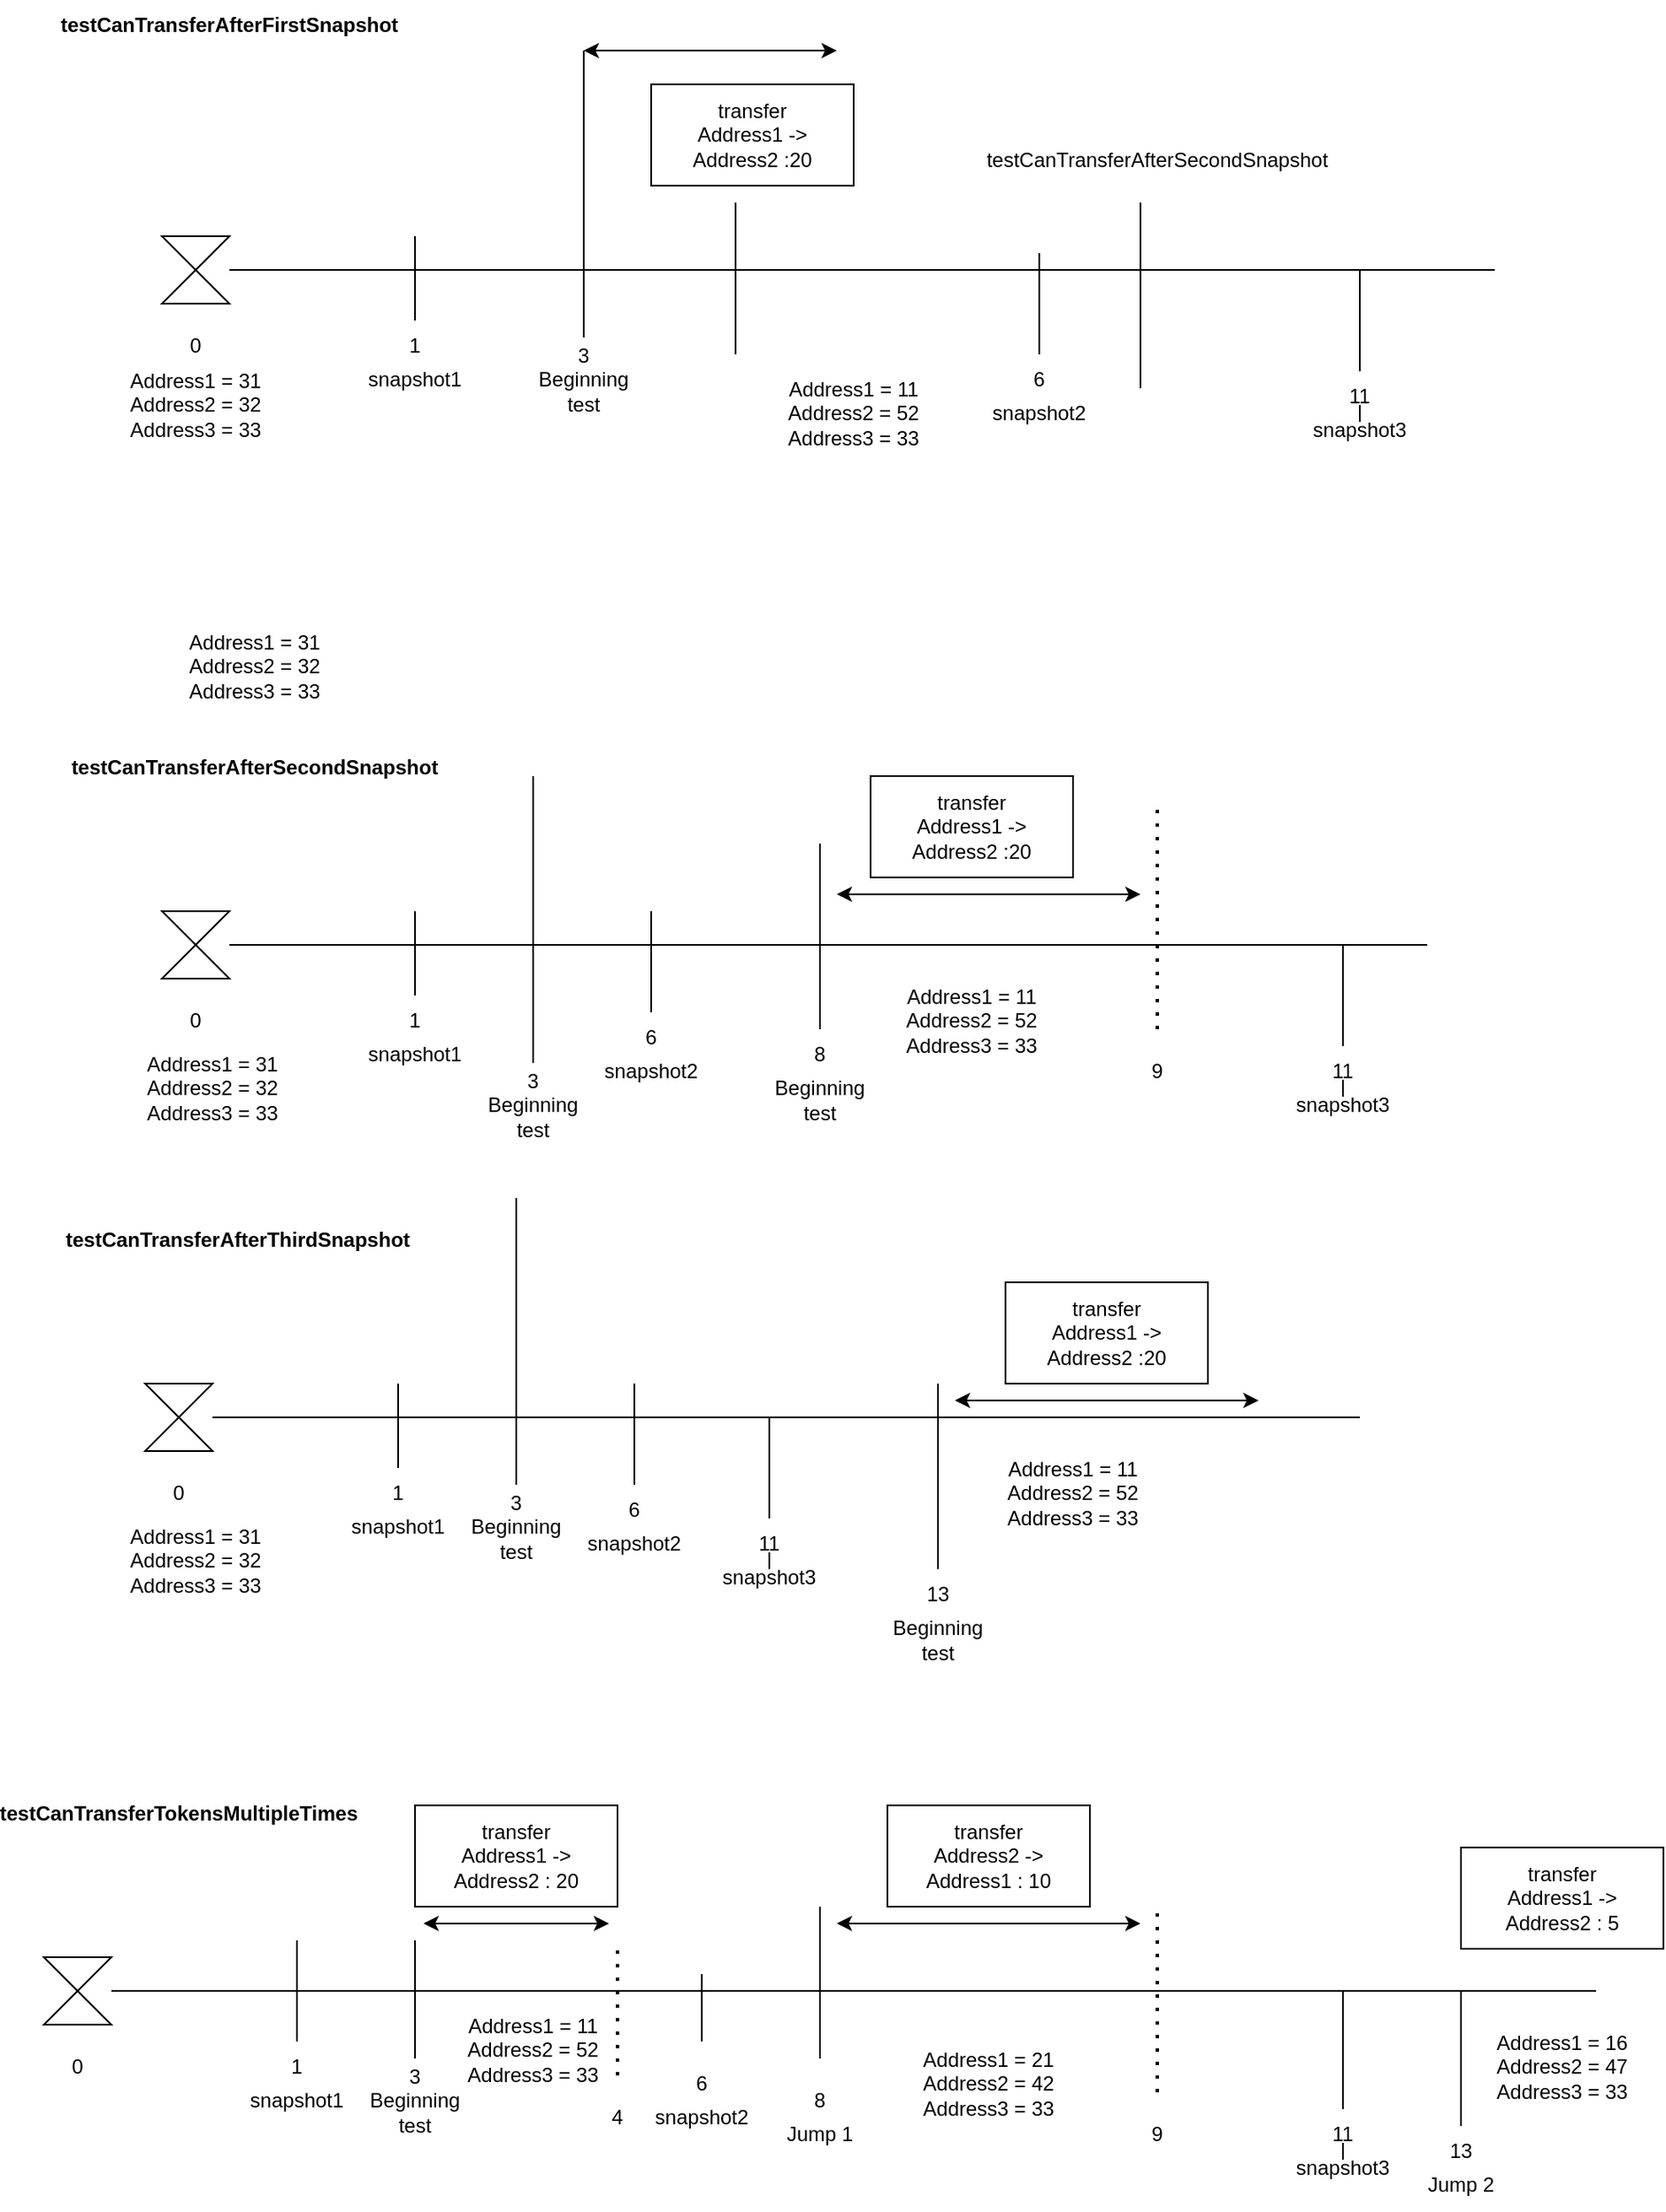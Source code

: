 <mxfile version="20.6.2" type="device"><diagram id="RbVFQ08ma4op5jLbcVC7" name="Page-1"><mxGraphModel dx="2450" dy="961" grid="1" gridSize="10" guides="1" tooltips="1" connect="1" arrows="1" fold="1" page="1" pageScale="1" pageWidth="1100" pageHeight="850" math="0" shadow="0"><root><mxCell id="0"/><mxCell id="1" parent="0"/><mxCell id="pQzyU3j9HPhgZLkET7AI-3" value="" style="endArrow=none;html=1;rounded=0;" parent="1" source="pQzyU3j9HPhgZLkET7AI-4" edge="1"><mxGeometry width="50" height="50" relative="1" as="geometry"><mxPoint x="40" y="280" as="sourcePoint"/><mxPoint x="810" y="280" as="targetPoint"/></mxGeometry></mxCell><mxCell id="pQzyU3j9HPhgZLkET7AI-4" value="" style="shape=collate;whiteSpace=wrap;html=1;" parent="1" vertex="1"><mxGeometry x="20" y="260" width="40" height="40" as="geometry"/></mxCell><mxCell id="pQzyU3j9HPhgZLkET7AI-6" value="0" style="text;html=1;strokeColor=none;fillColor=none;align=center;verticalAlign=middle;whiteSpace=wrap;rounded=0;" parent="1" vertex="1"><mxGeometry x="10" y="310" width="60" height="30" as="geometry"/></mxCell><mxCell id="pQzyU3j9HPhgZLkET7AI-7" value="" style="endArrow=none;html=1;rounded=0;" parent="1" edge="1"><mxGeometry width="50" height="50" relative="1" as="geometry"><mxPoint x="170" y="310" as="sourcePoint"/><mxPoint x="170" y="260" as="targetPoint"/></mxGeometry></mxCell><mxCell id="pQzyU3j9HPhgZLkET7AI-8" value="1" style="text;html=1;strokeColor=none;fillColor=none;align=center;verticalAlign=middle;whiteSpace=wrap;rounded=0;" parent="1" vertex="1"><mxGeometry x="140" y="310" width="60" height="30" as="geometry"/></mxCell><mxCell id="pQzyU3j9HPhgZLkET7AI-9" value="6" style="text;html=1;strokeColor=none;fillColor=none;align=center;verticalAlign=middle;whiteSpace=wrap;rounded=0;" parent="1" vertex="1"><mxGeometry x="510" y="330" width="60" height="30" as="geometry"/></mxCell><mxCell id="pQzyU3j9HPhgZLkET7AI-11" value="" style="endArrow=none;html=1;rounded=0;" parent="1" edge="1"><mxGeometry width="50" height="50" relative="1" as="geometry"><mxPoint x="540" y="330" as="sourcePoint"/><mxPoint x="540" y="270" as="targetPoint"/></mxGeometry></mxCell><mxCell id="pQzyU3j9HPhgZLkET7AI-12" value="snapshot1" style="text;html=1;strokeColor=none;fillColor=none;align=center;verticalAlign=middle;whiteSpace=wrap;rounded=0;" parent="1" vertex="1"><mxGeometry x="140" y="330" width="60" height="30" as="geometry"/></mxCell><mxCell id="pQzyU3j9HPhgZLkET7AI-13" value="snapshot2" style="text;html=1;strokeColor=none;fillColor=none;align=center;verticalAlign=middle;whiteSpace=wrap;rounded=0;" parent="1" vertex="1"><mxGeometry x="510" y="350" width="60" height="30" as="geometry"/></mxCell><mxCell id="pQzyU3j9HPhgZLkET7AI-14" value="snapshot3" style="text;html=1;strokeColor=none;fillColor=none;align=center;verticalAlign=middle;whiteSpace=wrap;rounded=0;" parent="1" vertex="1"><mxGeometry x="700" y="360" width="60" height="30" as="geometry"/></mxCell><mxCell id="pQzyU3j9HPhgZLkET7AI-15" value="" style="endArrow=none;html=1;rounded=0;startArrow=none;" parent="1" source="pQzyU3j9HPhgZLkET7AI-10" edge="1"><mxGeometry width="50" height="50" relative="1" as="geometry"><mxPoint x="730" y="360" as="sourcePoint"/><mxPoint x="730" y="280" as="targetPoint"/></mxGeometry></mxCell><mxCell id="pQzyU3j9HPhgZLkET7AI-10" value="11" style="text;html=1;strokeColor=none;fillColor=none;align=center;verticalAlign=middle;whiteSpace=wrap;rounded=0;" parent="1" vertex="1"><mxGeometry x="700" y="340" width="60" height="30" as="geometry"/></mxCell><mxCell id="pQzyU3j9HPhgZLkET7AI-16" value="" style="endArrow=none;html=1;rounded=0;" parent="1" target="pQzyU3j9HPhgZLkET7AI-10" edge="1"><mxGeometry width="50" height="50" relative="1" as="geometry"><mxPoint x="730" y="360" as="sourcePoint"/><mxPoint x="730" y="280" as="targetPoint"/></mxGeometry></mxCell><mxCell id="pQzyU3j9HPhgZLkET7AI-17" value="" style="endArrow=none;html=1;rounded=0;" parent="1" edge="1"><mxGeometry width="50" height="50" relative="1" as="geometry"><mxPoint x="270" y="320" as="sourcePoint"/><mxPoint x="270" y="260" as="targetPoint"/></mxGeometry></mxCell><mxCell id="pQzyU3j9HPhgZLkET7AI-18" value="&lt;b&gt;testCanTransferAfterFirstSnapshot&lt;/b&gt;" style="text;html=1;strokeColor=none;fillColor=none;align=center;verticalAlign=middle;whiteSpace=wrap;rounded=0;" parent="1" vertex="1"><mxGeometry x="30" y="120" width="60" height="30" as="geometry"/></mxCell><mxCell id="pQzyU3j9HPhgZLkET7AI-19" value="Address1 = 31&lt;br&gt;Address2 = 32&lt;br&gt;Address3 = 33" style="text;html=1;strokeColor=none;fillColor=none;align=center;verticalAlign=middle;whiteSpace=wrap;rounded=0;" parent="1" vertex="1"><mxGeometry y="295" width="80" height="130" as="geometry"/></mxCell><mxCell id="pQzyU3j9HPhgZLkET7AI-20" value="Address1 = 31&lt;br&gt;Address2 = 32&lt;br&gt;Address3 = 33" style="text;html=1;strokeColor=none;fillColor=none;align=center;verticalAlign=middle;whiteSpace=wrap;rounded=0;" parent="1" vertex="1"><mxGeometry x="-20" y="450" width="190" height="130" as="geometry"/></mxCell><mxCell id="pQzyU3j9HPhgZLkET7AI-21" value="" style="endArrow=none;html=1;rounded=0;" parent="1" edge="1"><mxGeometry width="50" height="50" relative="1" as="geometry"><mxPoint x="360" y="330" as="sourcePoint"/><mxPoint x="360" y="240" as="targetPoint"/></mxGeometry></mxCell><mxCell id="pQzyU3j9HPhgZLkET7AI-23" value="Address1 = 11&lt;br&gt;Address2 = 52&lt;br&gt;Address3 = 33" style="text;html=1;strokeColor=none;fillColor=none;align=center;verticalAlign=middle;whiteSpace=wrap;rounded=0;" parent="1" vertex="1"><mxGeometry x="390" y="300" width="80" height="130" as="geometry"/></mxCell><mxCell id="pQzyU3j9HPhgZLkET7AI-24" value="3&lt;br&gt;Beginning test" style="text;html=1;strokeColor=none;fillColor=none;align=center;verticalAlign=middle;whiteSpace=wrap;rounded=0;" parent="1" vertex="1"><mxGeometry x="240" y="330" width="60" height="30" as="geometry"/></mxCell><mxCell id="pQzyU3j9HPhgZLkET7AI-26" value="" style="endArrow=none;html=1;rounded=0;" parent="1" edge="1"><mxGeometry width="50" height="50" relative="1" as="geometry"><mxPoint x="270" y="280" as="sourcePoint"/><mxPoint x="270" y="150" as="targetPoint"/></mxGeometry></mxCell><mxCell id="pQzyU3j9HPhgZLkET7AI-27" value="transfer&lt;br&gt;Address1 -&amp;gt; Address2 :20" style="rounded=0;whiteSpace=wrap;html=1;" parent="1" vertex="1"><mxGeometry x="310" y="170" width="120" height="60" as="geometry"/></mxCell><mxCell id="pQzyU3j9HPhgZLkET7AI-28" value="" style="endArrow=classic;startArrow=classic;html=1;rounded=0;" parent="1" edge="1"><mxGeometry width="50" height="50" relative="1" as="geometry"><mxPoint x="270" y="150" as="sourcePoint"/><mxPoint x="420" y="150" as="targetPoint"/></mxGeometry></mxCell><mxCell id="pQzyU3j9HPhgZLkET7AI-29" value="" style="endArrow=none;html=1;rounded=0;" parent="1" edge="1"><mxGeometry width="50" height="50" relative="1" as="geometry"><mxPoint x="600" y="350" as="sourcePoint"/><mxPoint x="600" y="240" as="targetPoint"/></mxGeometry></mxCell><mxCell id="pQzyU3j9HPhgZLkET7AI-30" value="testCanTransferAfterSecondSnapshot" style="text;html=1;strokeColor=none;fillColor=none;align=center;verticalAlign=middle;whiteSpace=wrap;rounded=0;" parent="1" vertex="1"><mxGeometry x="580" y="200" width="60" height="30" as="geometry"/></mxCell><mxCell id="pQzyU3j9HPhgZLkET7AI-31" value="" style="endArrow=none;html=1;rounded=0;" parent="1" source="pQzyU3j9HPhgZLkET7AI-32" edge="1"><mxGeometry width="50" height="50" relative="1" as="geometry"><mxPoint x="40" y="680" as="sourcePoint"/><mxPoint x="770" y="680" as="targetPoint"/></mxGeometry></mxCell><mxCell id="pQzyU3j9HPhgZLkET7AI-32" value="" style="shape=collate;whiteSpace=wrap;html=1;" parent="1" vertex="1"><mxGeometry x="20" y="660" width="40" height="40" as="geometry"/></mxCell><mxCell id="pQzyU3j9HPhgZLkET7AI-33" value="0" style="text;html=1;strokeColor=none;fillColor=none;align=center;verticalAlign=middle;whiteSpace=wrap;rounded=0;" parent="1" vertex="1"><mxGeometry x="10" y="710" width="60" height="30" as="geometry"/></mxCell><mxCell id="pQzyU3j9HPhgZLkET7AI-34" value="" style="endArrow=none;html=1;rounded=0;" parent="1" edge="1"><mxGeometry width="50" height="50" relative="1" as="geometry"><mxPoint x="170" y="710" as="sourcePoint"/><mxPoint x="170" y="660" as="targetPoint"/></mxGeometry></mxCell><mxCell id="pQzyU3j9HPhgZLkET7AI-35" value="1" style="text;html=1;strokeColor=none;fillColor=none;align=center;verticalAlign=middle;whiteSpace=wrap;rounded=0;" parent="1" vertex="1"><mxGeometry x="140" y="710" width="60" height="30" as="geometry"/></mxCell><mxCell id="pQzyU3j9HPhgZLkET7AI-36" value="6" style="text;html=1;strokeColor=none;fillColor=none;align=center;verticalAlign=middle;whiteSpace=wrap;rounded=0;" parent="1" vertex="1"><mxGeometry x="280" y="720" width="60" height="30" as="geometry"/></mxCell><mxCell id="pQzyU3j9HPhgZLkET7AI-37" value="" style="endArrow=none;html=1;rounded=0;" parent="1" edge="1"><mxGeometry width="50" height="50" relative="1" as="geometry"><mxPoint x="310" y="720" as="sourcePoint"/><mxPoint x="310" y="660" as="targetPoint"/></mxGeometry></mxCell><mxCell id="pQzyU3j9HPhgZLkET7AI-38" value="snapshot1" style="text;html=1;strokeColor=none;fillColor=none;align=center;verticalAlign=middle;whiteSpace=wrap;rounded=0;" parent="1" vertex="1"><mxGeometry x="140" y="730" width="60" height="30" as="geometry"/></mxCell><mxCell id="pQzyU3j9HPhgZLkET7AI-39" value="snapshot2" style="text;html=1;strokeColor=none;fillColor=none;align=center;verticalAlign=middle;whiteSpace=wrap;rounded=0;" parent="1" vertex="1"><mxGeometry x="280" y="740" width="60" height="30" as="geometry"/></mxCell><mxCell id="pQzyU3j9HPhgZLkET7AI-40" value="snapshot3" style="text;html=1;strokeColor=none;fillColor=none;align=center;verticalAlign=middle;whiteSpace=wrap;rounded=0;" parent="1" vertex="1"><mxGeometry x="690" y="760" width="60" height="30" as="geometry"/></mxCell><mxCell id="pQzyU3j9HPhgZLkET7AI-41" value="" style="endArrow=none;html=1;rounded=0;startArrow=none;" parent="1" source="pQzyU3j9HPhgZLkET7AI-42" edge="1"><mxGeometry width="50" height="50" relative="1" as="geometry"><mxPoint x="720" y="760" as="sourcePoint"/><mxPoint x="720" y="680" as="targetPoint"/></mxGeometry></mxCell><mxCell id="pQzyU3j9HPhgZLkET7AI-42" value="11" style="text;html=1;strokeColor=none;fillColor=none;align=center;verticalAlign=middle;whiteSpace=wrap;rounded=0;" parent="1" vertex="1"><mxGeometry x="690" y="740" width="60" height="30" as="geometry"/></mxCell><mxCell id="pQzyU3j9HPhgZLkET7AI-43" value="" style="endArrow=none;html=1;rounded=0;" parent="1" target="pQzyU3j9HPhgZLkET7AI-42" edge="1"><mxGeometry width="50" height="50" relative="1" as="geometry"><mxPoint x="720" y="760" as="sourcePoint"/><mxPoint x="720" y="680" as="targetPoint"/></mxGeometry></mxCell><mxCell id="pQzyU3j9HPhgZLkET7AI-45" value="Address1 = 31&lt;br&gt;Address2 = 32&lt;br&gt;Address3 = 33" style="text;html=1;strokeColor=none;fillColor=none;align=center;verticalAlign=middle;whiteSpace=wrap;rounded=0;" parent="1" vertex="1"><mxGeometry x="10" y="700" width="80" height="130" as="geometry"/></mxCell><mxCell id="pQzyU3j9HPhgZLkET7AI-47" value="Address1 = 11&lt;br&gt;Address2 = 52&lt;br&gt;Address3 = 33" style="text;html=1;strokeColor=none;fillColor=none;align=center;verticalAlign=middle;whiteSpace=wrap;rounded=0;" parent="1" vertex="1"><mxGeometry x="460" y="660" width="80" height="130" as="geometry"/></mxCell><mxCell id="pQzyU3j9HPhgZLkET7AI-48" value="&lt;br&gt;Beginning test" style="text;html=1;strokeColor=none;fillColor=none;align=center;verticalAlign=middle;whiteSpace=wrap;rounded=0;" parent="1" vertex="1"><mxGeometry x="380" y="750" width="60" height="30" as="geometry"/></mxCell><mxCell id="pQzyU3j9HPhgZLkET7AI-50" value="transfer&lt;br&gt;Address1 -&amp;gt; Address2 :20" style="rounded=0;whiteSpace=wrap;html=1;" parent="1" vertex="1"><mxGeometry x="440" y="580" width="120" height="60" as="geometry"/></mxCell><mxCell id="pQzyU3j9HPhgZLkET7AI-51" value="" style="endArrow=classic;startArrow=classic;html=1;rounded=0;" parent="1" edge="1"><mxGeometry width="50" height="50" relative="1" as="geometry"><mxPoint x="600" y="650" as="sourcePoint"/><mxPoint x="420" y="650" as="targetPoint"/></mxGeometry></mxCell><mxCell id="pQzyU3j9HPhgZLkET7AI-52" value="" style="endArrow=none;html=1;rounded=0;" parent="1" edge="1"><mxGeometry width="50" height="50" relative="1" as="geometry"><mxPoint x="410" y="730" as="sourcePoint"/><mxPoint x="410" y="620" as="targetPoint"/></mxGeometry></mxCell><mxCell id="pQzyU3j9HPhgZLkET7AI-54" value="8" style="text;html=1;strokeColor=none;fillColor=none;align=center;verticalAlign=middle;whiteSpace=wrap;rounded=0;" parent="1" vertex="1"><mxGeometry x="380" y="730" width="60" height="30" as="geometry"/></mxCell><mxCell id="pQzyU3j9HPhgZLkET7AI-55" value="&lt;b&gt;testCanTransferAfterSecondSnapshot&lt;/b&gt;" style="text;html=1;strokeColor=none;fillColor=none;align=center;verticalAlign=middle;whiteSpace=wrap;rounded=0;" parent="1" vertex="1"><mxGeometry x="45" y="560" width="60" height="30" as="geometry"/></mxCell><mxCell id="pQzyU3j9HPhgZLkET7AI-57" value="9" style="text;html=1;strokeColor=none;fillColor=none;align=center;verticalAlign=middle;whiteSpace=wrap;rounded=0;" parent="1" vertex="1"><mxGeometry x="580" y="740" width="60" height="30" as="geometry"/></mxCell><mxCell id="iAUVlh3dBSQbw4XSHdDf-1" value="" style="endArrow=none;html=1;rounded=0;" parent="1" source="iAUVlh3dBSQbw4XSHdDf-2" edge="1"><mxGeometry width="50" height="50" relative="1" as="geometry"><mxPoint x="30" y="960" as="sourcePoint"/><mxPoint x="730" y="960" as="targetPoint"/></mxGeometry></mxCell><mxCell id="iAUVlh3dBSQbw4XSHdDf-2" value="" style="shape=collate;whiteSpace=wrap;html=1;" parent="1" vertex="1"><mxGeometry x="10" y="940" width="40" height="40" as="geometry"/></mxCell><mxCell id="iAUVlh3dBSQbw4XSHdDf-3" value="0" style="text;html=1;strokeColor=none;fillColor=none;align=center;verticalAlign=middle;whiteSpace=wrap;rounded=0;" parent="1" vertex="1"><mxGeometry y="990" width="60" height="30" as="geometry"/></mxCell><mxCell id="iAUVlh3dBSQbw4XSHdDf-4" value="" style="endArrow=none;html=1;rounded=0;" parent="1" edge="1"><mxGeometry width="50" height="50" relative="1" as="geometry"><mxPoint x="160" y="990" as="sourcePoint"/><mxPoint x="160" y="940" as="targetPoint"/></mxGeometry></mxCell><mxCell id="iAUVlh3dBSQbw4XSHdDf-5" value="1" style="text;html=1;strokeColor=none;fillColor=none;align=center;verticalAlign=middle;whiteSpace=wrap;rounded=0;" parent="1" vertex="1"><mxGeometry x="130" y="990" width="60" height="30" as="geometry"/></mxCell><mxCell id="iAUVlh3dBSQbw4XSHdDf-6" value="6" style="text;html=1;strokeColor=none;fillColor=none;align=center;verticalAlign=middle;whiteSpace=wrap;rounded=0;" parent="1" vertex="1"><mxGeometry x="270" y="1000" width="60" height="30" as="geometry"/></mxCell><mxCell id="iAUVlh3dBSQbw4XSHdDf-7" value="" style="endArrow=none;html=1;rounded=0;" parent="1" edge="1"><mxGeometry width="50" height="50" relative="1" as="geometry"><mxPoint x="300" y="1000" as="sourcePoint"/><mxPoint x="300" y="940" as="targetPoint"/></mxGeometry></mxCell><mxCell id="iAUVlh3dBSQbw4XSHdDf-8" value="snapshot1" style="text;html=1;strokeColor=none;fillColor=none;align=center;verticalAlign=middle;whiteSpace=wrap;rounded=0;" parent="1" vertex="1"><mxGeometry x="130" y="1010" width="60" height="30" as="geometry"/></mxCell><mxCell id="iAUVlh3dBSQbw4XSHdDf-9" value="snapshot2" style="text;html=1;strokeColor=none;fillColor=none;align=center;verticalAlign=middle;whiteSpace=wrap;rounded=0;" parent="1" vertex="1"><mxGeometry x="270" y="1020" width="60" height="30" as="geometry"/></mxCell><mxCell id="iAUVlh3dBSQbw4XSHdDf-10" value="snapshot3" style="text;html=1;strokeColor=none;fillColor=none;align=center;verticalAlign=middle;whiteSpace=wrap;rounded=0;" parent="1" vertex="1"><mxGeometry x="350" y="1040" width="60" height="30" as="geometry"/></mxCell><mxCell id="iAUVlh3dBSQbw4XSHdDf-11" value="" style="endArrow=none;html=1;rounded=0;startArrow=none;" parent="1" source="iAUVlh3dBSQbw4XSHdDf-12" edge="1"><mxGeometry width="50" height="50" relative="1" as="geometry"><mxPoint x="380" y="1040" as="sourcePoint"/><mxPoint x="380" y="960" as="targetPoint"/></mxGeometry></mxCell><mxCell id="iAUVlh3dBSQbw4XSHdDf-12" value="11" style="text;html=1;strokeColor=none;fillColor=none;align=center;verticalAlign=middle;whiteSpace=wrap;rounded=0;" parent="1" vertex="1"><mxGeometry x="350" y="1020" width="60" height="30" as="geometry"/></mxCell><mxCell id="iAUVlh3dBSQbw4XSHdDf-13" value="" style="endArrow=none;html=1;rounded=0;" parent="1" target="iAUVlh3dBSQbw4XSHdDf-12" edge="1"><mxGeometry width="50" height="50" relative="1" as="geometry"><mxPoint x="380" y="1040" as="sourcePoint"/><mxPoint x="380" y="960" as="targetPoint"/></mxGeometry></mxCell><mxCell id="iAUVlh3dBSQbw4XSHdDf-14" value="Address1 = 31&lt;br&gt;Address2 = 32&lt;br&gt;Address3 = 33" style="text;html=1;strokeColor=none;fillColor=none;align=center;verticalAlign=middle;whiteSpace=wrap;rounded=0;" parent="1" vertex="1"><mxGeometry y="980" width="80" height="130" as="geometry"/></mxCell><mxCell id="iAUVlh3dBSQbw4XSHdDf-15" value="Address1 = 11&lt;br&gt;Address2 = 52&lt;br&gt;Address3 = 33" style="text;html=1;strokeColor=none;fillColor=none;align=center;verticalAlign=middle;whiteSpace=wrap;rounded=0;" parent="1" vertex="1"><mxGeometry x="520" y="940" width="80" height="130" as="geometry"/></mxCell><mxCell id="iAUVlh3dBSQbw4XSHdDf-16" value="&lt;br&gt;Beginning test" style="text;html=1;strokeColor=none;fillColor=none;align=center;verticalAlign=middle;whiteSpace=wrap;rounded=0;" parent="1" vertex="1"><mxGeometry x="450" y="1070" width="60" height="30" as="geometry"/></mxCell><mxCell id="iAUVlh3dBSQbw4XSHdDf-17" value="transfer&lt;br&gt;Address1 -&amp;gt; Address2 :20" style="rounded=0;whiteSpace=wrap;html=1;" parent="1" vertex="1"><mxGeometry x="520" y="880" width="120" height="60" as="geometry"/></mxCell><mxCell id="iAUVlh3dBSQbw4XSHdDf-18" value="" style="endArrow=classic;startArrow=classic;html=1;rounded=0;" parent="1" edge="1"><mxGeometry width="50" height="50" relative="1" as="geometry"><mxPoint x="670" y="950" as="sourcePoint"/><mxPoint x="490" y="950" as="targetPoint"/></mxGeometry></mxCell><mxCell id="iAUVlh3dBSQbw4XSHdDf-19" value="" style="endArrow=none;html=1;rounded=0;" parent="1" edge="1"><mxGeometry width="50" height="50" relative="1" as="geometry"><mxPoint x="480" y="1050" as="sourcePoint"/><mxPoint x="480" y="940" as="targetPoint"/></mxGeometry></mxCell><mxCell id="iAUVlh3dBSQbw4XSHdDf-20" value="13" style="text;html=1;strokeColor=none;fillColor=none;align=center;verticalAlign=middle;whiteSpace=wrap;rounded=0;" parent="1" vertex="1"><mxGeometry x="450" y="1050" width="60" height="30" as="geometry"/></mxCell><mxCell id="iAUVlh3dBSQbw4XSHdDf-21" value="&lt;b&gt;testCanTransferAfterThirdSnapshot&lt;/b&gt;" style="text;html=1;strokeColor=none;fillColor=none;align=center;verticalAlign=middle;whiteSpace=wrap;rounded=0;" parent="1" vertex="1"><mxGeometry x="35" y="840" width="60" height="30" as="geometry"/></mxCell><mxCell id="iAUVlh3dBSQbw4XSHdDf-23" value="" style="endArrow=none;html=1;rounded=0;" parent="1" source="iAUVlh3dBSQbw4XSHdDf-24" edge="1"><mxGeometry width="50" height="50" relative="1" as="geometry"><mxPoint x="-30" y="1300" as="sourcePoint"/><mxPoint x="870" y="1300" as="targetPoint"/></mxGeometry></mxCell><mxCell id="iAUVlh3dBSQbw4XSHdDf-24" value="" style="shape=collate;whiteSpace=wrap;html=1;" parent="1" vertex="1"><mxGeometry x="-50" y="1280" width="40" height="40" as="geometry"/></mxCell><mxCell id="iAUVlh3dBSQbw4XSHdDf-25" value="0" style="text;html=1;strokeColor=none;fillColor=none;align=center;verticalAlign=middle;whiteSpace=wrap;rounded=0;" parent="1" vertex="1"><mxGeometry x="-60" y="1330" width="60" height="30" as="geometry"/></mxCell><mxCell id="iAUVlh3dBSQbw4XSHdDf-26" value="" style="endArrow=none;html=1;rounded=0;" parent="1" edge="1"><mxGeometry width="50" height="50" relative="1" as="geometry"><mxPoint x="100" y="1330" as="sourcePoint"/><mxPoint x="100" y="1270" as="targetPoint"/></mxGeometry></mxCell><mxCell id="iAUVlh3dBSQbw4XSHdDf-27" value="1" style="text;html=1;strokeColor=none;fillColor=none;align=center;verticalAlign=middle;whiteSpace=wrap;rounded=0;" parent="1" vertex="1"><mxGeometry x="70" y="1330" width="60" height="30" as="geometry"/></mxCell><mxCell id="iAUVlh3dBSQbw4XSHdDf-28" value="6" style="text;html=1;strokeColor=none;fillColor=none;align=center;verticalAlign=middle;whiteSpace=wrap;rounded=0;" parent="1" vertex="1"><mxGeometry x="310" y="1340" width="60" height="30" as="geometry"/></mxCell><mxCell id="iAUVlh3dBSQbw4XSHdDf-29" value="" style="endArrow=none;html=1;rounded=0;" parent="1" edge="1"><mxGeometry width="50" height="50" relative="1" as="geometry"><mxPoint x="340" y="1330" as="sourcePoint"/><mxPoint x="340" y="1290" as="targetPoint"/></mxGeometry></mxCell><mxCell id="iAUVlh3dBSQbw4XSHdDf-30" value="snapshot1" style="text;html=1;strokeColor=none;fillColor=none;align=center;verticalAlign=middle;whiteSpace=wrap;rounded=0;" parent="1" vertex="1"><mxGeometry x="70" y="1350" width="60" height="30" as="geometry"/></mxCell><mxCell id="iAUVlh3dBSQbw4XSHdDf-31" value="snapshot2" style="text;html=1;strokeColor=none;fillColor=none;align=center;verticalAlign=middle;whiteSpace=wrap;rounded=0;" parent="1" vertex="1"><mxGeometry x="310" y="1360" width="60" height="30" as="geometry"/></mxCell><mxCell id="iAUVlh3dBSQbw4XSHdDf-32" value="snapshot3" style="text;html=1;strokeColor=none;fillColor=none;align=center;verticalAlign=middle;whiteSpace=wrap;rounded=0;" parent="1" vertex="1"><mxGeometry x="690" y="1390" width="60" height="30" as="geometry"/></mxCell><mxCell id="iAUVlh3dBSQbw4XSHdDf-33" value="" style="endArrow=none;html=1;rounded=0;startArrow=none;" parent="1" source="iAUVlh3dBSQbw4XSHdDf-34" edge="1"><mxGeometry width="50" height="50" relative="1" as="geometry"><mxPoint x="720" y="1390" as="sourcePoint"/><mxPoint x="720" y="1300" as="targetPoint"/></mxGeometry></mxCell><mxCell id="iAUVlh3dBSQbw4XSHdDf-34" value="11" style="text;html=1;strokeColor=none;fillColor=none;align=center;verticalAlign=middle;whiteSpace=wrap;rounded=0;" parent="1" vertex="1"><mxGeometry x="690" y="1370" width="60" height="30" as="geometry"/></mxCell><mxCell id="iAUVlh3dBSQbw4XSHdDf-35" value="" style="endArrow=none;html=1;rounded=0;" parent="1" target="iAUVlh3dBSQbw4XSHdDf-34" edge="1"><mxGeometry width="50" height="50" relative="1" as="geometry"><mxPoint x="720" y="1390" as="sourcePoint"/><mxPoint x="720" y="1310" as="targetPoint"/></mxGeometry></mxCell><mxCell id="iAUVlh3dBSQbw4XSHdDf-36" value="Address1 = 11&lt;br&gt;Address2 = 52&lt;br&gt;Address3 = 33" style="text;html=1;strokeColor=none;fillColor=none;align=center;verticalAlign=middle;whiteSpace=wrap;rounded=0;" parent="1" vertex="1"><mxGeometry x="200" y="1270" width="80" height="130" as="geometry"/></mxCell><mxCell id="iAUVlh3dBSQbw4XSHdDf-37" value="Jump 1" style="text;html=1;strokeColor=none;fillColor=none;align=center;verticalAlign=middle;whiteSpace=wrap;rounded=0;" parent="1" vertex="1"><mxGeometry x="380" y="1370" width="60" height="30" as="geometry"/></mxCell><mxCell id="iAUVlh3dBSQbw4XSHdDf-38" value="transfer&lt;br&gt;Address2 -&amp;gt; Address1 : 10" style="rounded=0;whiteSpace=wrap;html=1;" parent="1" vertex="1"><mxGeometry x="450" y="1190" width="120" height="60" as="geometry"/></mxCell><mxCell id="iAUVlh3dBSQbw4XSHdDf-39" value="" style="endArrow=classic;startArrow=classic;html=1;rounded=0;" parent="1" edge="1"><mxGeometry width="50" height="50" relative="1" as="geometry"><mxPoint x="600" y="1260" as="sourcePoint"/><mxPoint x="420" y="1260" as="targetPoint"/></mxGeometry></mxCell><mxCell id="iAUVlh3dBSQbw4XSHdDf-40" value="" style="endArrow=none;html=1;rounded=0;" parent="1" edge="1"><mxGeometry width="50" height="50" relative="1" as="geometry"><mxPoint x="410" y="1340" as="sourcePoint"/><mxPoint x="410" y="1250" as="targetPoint"/></mxGeometry></mxCell><mxCell id="iAUVlh3dBSQbw4XSHdDf-41" value="8" style="text;html=1;strokeColor=none;fillColor=none;align=center;verticalAlign=middle;whiteSpace=wrap;rounded=0;" parent="1" vertex="1"><mxGeometry x="380" y="1350" width="60" height="30" as="geometry"/></mxCell><mxCell id="iAUVlh3dBSQbw4XSHdDf-42" value="&lt;b&gt;testCanTransferTokensMultipleTimes&lt;/b&gt;" style="text;html=1;strokeColor=none;fillColor=none;align=center;verticalAlign=middle;whiteSpace=wrap;rounded=0;" parent="1" vertex="1"><mxGeometry y="1180" width="60" height="30" as="geometry"/></mxCell><mxCell id="iAUVlh3dBSQbw4XSHdDf-43" value="9" style="text;html=1;strokeColor=none;fillColor=none;align=center;verticalAlign=middle;whiteSpace=wrap;rounded=0;" parent="1" vertex="1"><mxGeometry x="580" y="1370" width="60" height="30" as="geometry"/></mxCell><mxCell id="iAUVlh3dBSQbw4XSHdDf-44" value="transfer&lt;br&gt;Address1 -&amp;gt; Address2 : 20" style="rounded=0;whiteSpace=wrap;html=1;" parent="1" vertex="1"><mxGeometry x="170" y="1190" width="120" height="60" as="geometry"/></mxCell><mxCell id="iAUVlh3dBSQbw4XSHdDf-45" value="" style="endArrow=none;html=1;rounded=0;" parent="1" edge="1"><mxGeometry width="50" height="50" relative="1" as="geometry"><mxPoint x="240" y="750" as="sourcePoint"/><mxPoint x="240" y="690" as="targetPoint"/></mxGeometry></mxCell><mxCell id="iAUVlh3dBSQbw4XSHdDf-46" value="3&lt;br&gt;Beginning test" style="text;html=1;strokeColor=none;fillColor=none;align=center;verticalAlign=middle;whiteSpace=wrap;rounded=0;" parent="1" vertex="1"><mxGeometry x="210" y="760" width="60" height="30" as="geometry"/></mxCell><mxCell id="iAUVlh3dBSQbw4XSHdDf-47" value="" style="endArrow=none;html=1;rounded=0;" parent="1" edge="1"><mxGeometry width="50" height="50" relative="1" as="geometry"><mxPoint x="240" y="710" as="sourcePoint"/><mxPoint x="240" y="580" as="targetPoint"/></mxGeometry></mxCell><mxCell id="iAUVlh3dBSQbw4XSHdDf-48" value="" style="endArrow=none;html=1;rounded=0;" parent="1" edge="1"><mxGeometry width="50" height="50" relative="1" as="geometry"><mxPoint x="230" y="1000" as="sourcePoint"/><mxPoint x="230" y="940" as="targetPoint"/></mxGeometry></mxCell><mxCell id="iAUVlh3dBSQbw4XSHdDf-49" value="3&lt;br&gt;Beginning test" style="text;html=1;strokeColor=none;fillColor=none;align=center;verticalAlign=middle;whiteSpace=wrap;rounded=0;" parent="1" vertex="1"><mxGeometry x="200" y="1010" width="60" height="30" as="geometry"/></mxCell><mxCell id="iAUVlh3dBSQbw4XSHdDf-50" value="" style="endArrow=none;html=1;rounded=0;" parent="1" edge="1"><mxGeometry width="50" height="50" relative="1" as="geometry"><mxPoint x="230" y="960" as="sourcePoint"/><mxPoint x="230" y="830" as="targetPoint"/></mxGeometry></mxCell><mxCell id="iAUVlh3dBSQbw4XSHdDf-51" value="" style="endArrow=none;html=1;rounded=0;" parent="1" edge="1"><mxGeometry width="50" height="50" relative="1" as="geometry"><mxPoint x="170" y="1340" as="sourcePoint"/><mxPoint x="170" y="1280" as="targetPoint"/></mxGeometry></mxCell><mxCell id="iAUVlh3dBSQbw4XSHdDf-52" value="3&lt;br&gt;Beginning test" style="text;html=1;strokeColor=none;fillColor=none;align=center;verticalAlign=middle;whiteSpace=wrap;rounded=0;" parent="1" vertex="1"><mxGeometry x="140" y="1350" width="60" height="30" as="geometry"/></mxCell><mxCell id="iAUVlh3dBSQbw4XSHdDf-53" value="" style="endArrow=none;html=1;rounded=0;" parent="1" edge="1"><mxGeometry width="50" height="50" relative="1" as="geometry"><mxPoint x="170" y="1300" as="sourcePoint"/><mxPoint x="170" y="1270" as="targetPoint"/></mxGeometry></mxCell><mxCell id="iAUVlh3dBSQbw4XSHdDf-108" value="" style="endArrow=none;dashed=1;html=1;dashPattern=1 3;strokeWidth=2;rounded=0;" parent="1" edge="1"><mxGeometry width="50" height="50" relative="1" as="geometry"><mxPoint x="610" y="730" as="sourcePoint"/><mxPoint x="610" y="600" as="targetPoint"/></mxGeometry></mxCell><mxCell id="iAUVlh3dBSQbw4XSHdDf-109" value="Jump 2" style="text;html=1;strokeColor=none;fillColor=none;align=center;verticalAlign=middle;whiteSpace=wrap;rounded=0;" parent="1" vertex="1"><mxGeometry x="760" y="1400" width="60" height="30" as="geometry"/></mxCell><mxCell id="iAUVlh3dBSQbw4XSHdDf-110" value="" style="endArrow=none;html=1;rounded=0;" parent="1" edge="1"><mxGeometry width="50" height="50" relative="1" as="geometry"><mxPoint x="790" y="1380" as="sourcePoint"/><mxPoint x="790" y="1300" as="targetPoint"/></mxGeometry></mxCell><mxCell id="iAUVlh3dBSQbw4XSHdDf-111" value="13" style="text;html=1;strokeColor=none;fillColor=none;align=center;verticalAlign=middle;whiteSpace=wrap;rounded=0;" parent="1" vertex="1"><mxGeometry x="760" y="1380" width="60" height="30" as="geometry"/></mxCell><mxCell id="iAUVlh3dBSQbw4XSHdDf-112" value="transfer&lt;br&gt;Address1 -&amp;gt; Address2 : 5" style="rounded=0;whiteSpace=wrap;html=1;" parent="1" vertex="1"><mxGeometry x="790" y="1215" width="120" height="60" as="geometry"/></mxCell><mxCell id="iAUVlh3dBSQbw4XSHdDf-113" value="" style="endArrow=none;dashed=1;html=1;dashPattern=1 3;strokeWidth=2;rounded=0;" parent="1" edge="1"><mxGeometry width="50" height="50" relative="1" as="geometry"><mxPoint x="610" y="1360" as="sourcePoint"/><mxPoint x="610" y="1250" as="targetPoint"/></mxGeometry></mxCell><mxCell id="iAUVlh3dBSQbw4XSHdDf-116" value="" style="endArrow=none;dashed=1;html=1;dashPattern=1 3;strokeWidth=2;rounded=0;" parent="1" edge="1"><mxGeometry width="50" height="50" relative="1" as="geometry"><mxPoint x="290" y="1350" as="sourcePoint"/><mxPoint x="290" y="1270" as="targetPoint"/></mxGeometry></mxCell><mxCell id="iAUVlh3dBSQbw4XSHdDf-117" value="4" style="text;html=1;strokeColor=none;fillColor=none;align=center;verticalAlign=middle;whiteSpace=wrap;rounded=0;" parent="1" vertex="1"><mxGeometry x="260" y="1360" width="60" height="30" as="geometry"/></mxCell><mxCell id="iAUVlh3dBSQbw4XSHdDf-119" value="" style="endArrow=classic;startArrow=classic;html=1;rounded=0;" parent="1" edge="1"><mxGeometry width="50" height="50" relative="1" as="geometry"><mxPoint x="285" y="1260" as="sourcePoint"/><mxPoint x="175" y="1260" as="targetPoint"/></mxGeometry></mxCell><mxCell id="iAUVlh3dBSQbw4XSHdDf-120" value="Address1 = 21&lt;br&gt;Address2 = 42&lt;br&gt;Address3 = 33" style="text;html=1;strokeColor=none;fillColor=none;align=center;verticalAlign=middle;whiteSpace=wrap;rounded=0;" parent="1" vertex="1"><mxGeometry x="470" y="1290" width="80" height="130" as="geometry"/></mxCell><mxCell id="iAUVlh3dBSQbw4XSHdDf-121" value="Address1 = 16&lt;br&gt;Address2 = 47&lt;br&gt;Address3 = 33" style="text;html=1;strokeColor=none;fillColor=none;align=center;verticalAlign=middle;whiteSpace=wrap;rounded=0;" parent="1" vertex="1"><mxGeometry x="810" y="1280" width="80" height="130" as="geometry"/></mxCell></root></mxGraphModel></diagram></mxfile>